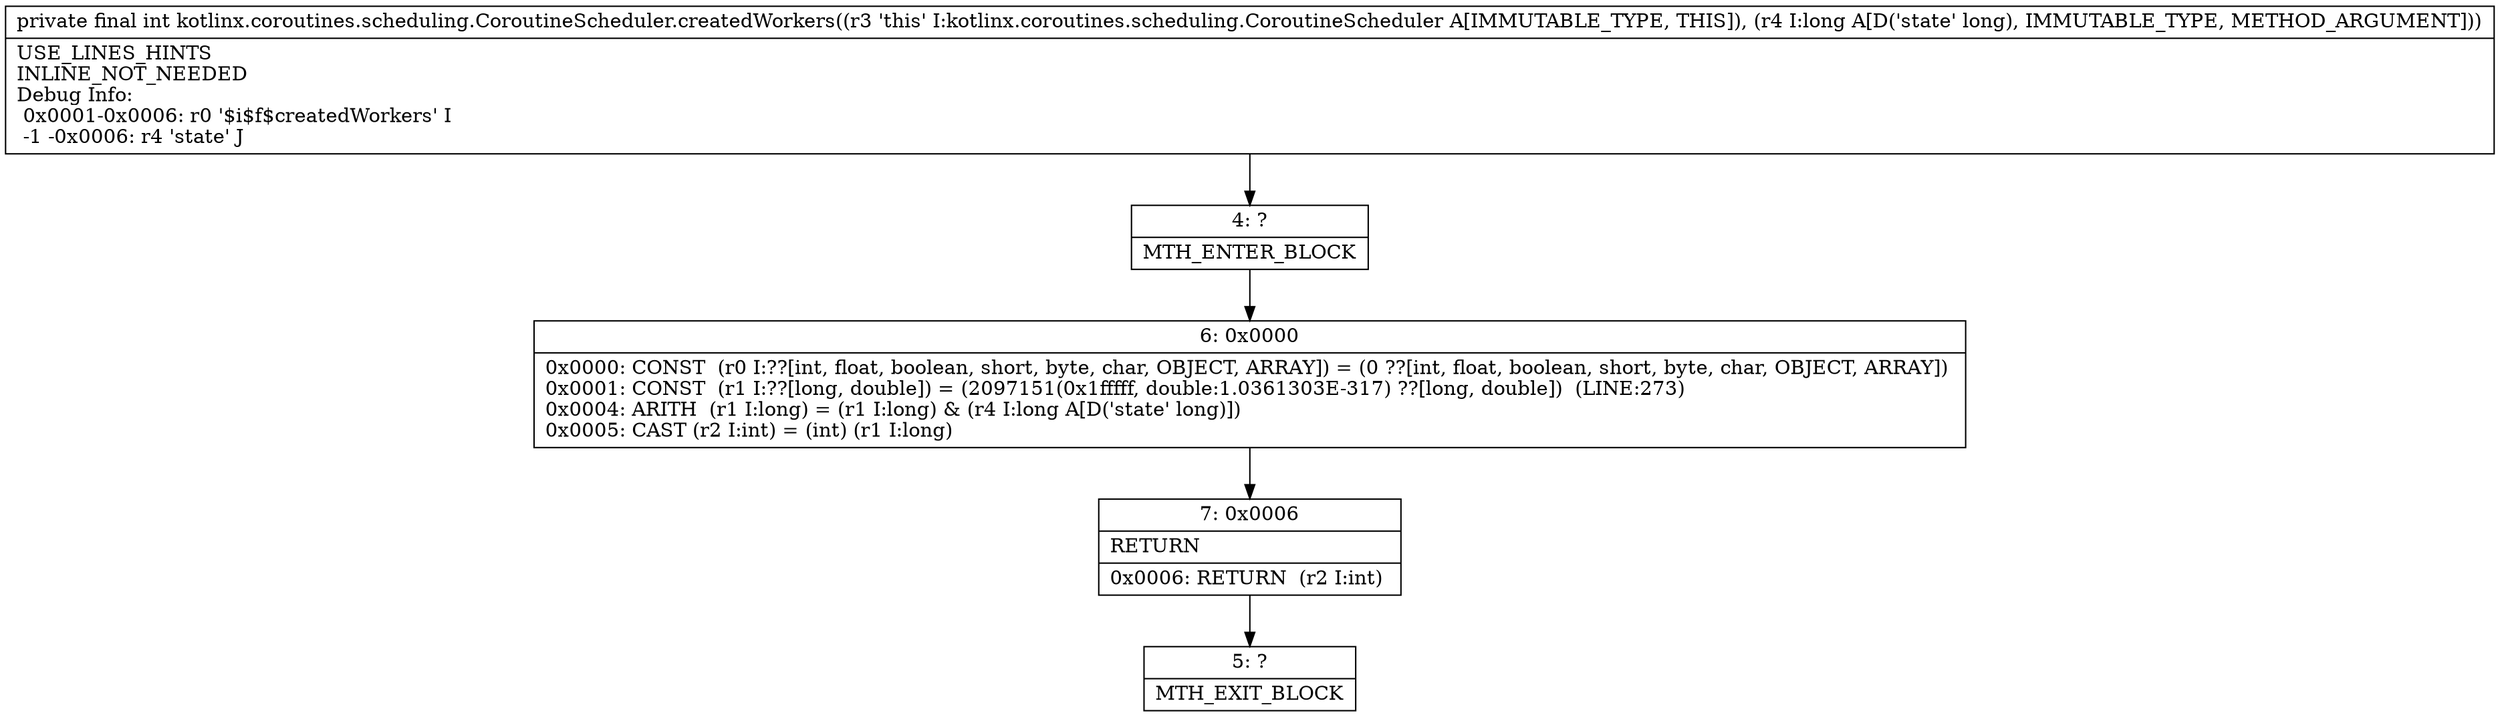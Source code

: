 digraph "CFG forkotlinx.coroutines.scheduling.CoroutineScheduler.createdWorkers(J)I" {
Node_4 [shape=record,label="{4\:\ ?|MTH_ENTER_BLOCK\l}"];
Node_6 [shape=record,label="{6\:\ 0x0000|0x0000: CONST  (r0 I:??[int, float, boolean, short, byte, char, OBJECT, ARRAY]) = (0 ??[int, float, boolean, short, byte, char, OBJECT, ARRAY]) \l0x0001: CONST  (r1 I:??[long, double]) = (2097151(0x1fffff, double:1.0361303E\-317) ??[long, double])  (LINE:273)\l0x0004: ARITH  (r1 I:long) = (r1 I:long) & (r4 I:long A[D('state' long)]) \l0x0005: CAST (r2 I:int) = (int) (r1 I:long) \l}"];
Node_7 [shape=record,label="{7\:\ 0x0006|RETURN\l|0x0006: RETURN  (r2 I:int) \l}"];
Node_5 [shape=record,label="{5\:\ ?|MTH_EXIT_BLOCK\l}"];
MethodNode[shape=record,label="{private final int kotlinx.coroutines.scheduling.CoroutineScheduler.createdWorkers((r3 'this' I:kotlinx.coroutines.scheduling.CoroutineScheduler A[IMMUTABLE_TYPE, THIS]), (r4 I:long A[D('state' long), IMMUTABLE_TYPE, METHOD_ARGUMENT]))  | USE_LINES_HINTS\lINLINE_NOT_NEEDED\lDebug Info:\l  0x0001\-0x0006: r0 '$i$f$createdWorkers' I\l  \-1 \-0x0006: r4 'state' J\l}"];
MethodNode -> Node_4;Node_4 -> Node_6;
Node_6 -> Node_7;
Node_7 -> Node_5;
}


